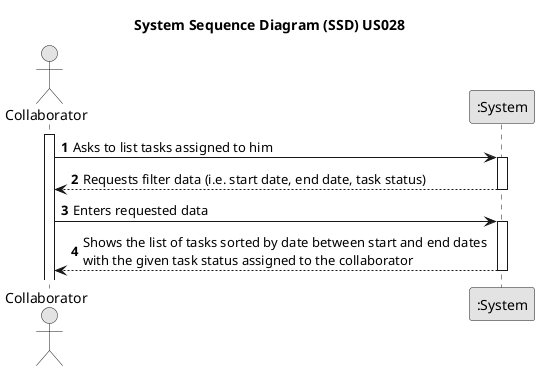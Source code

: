 @startuml
skinparam monochrome true
skinparam packageStyle rectangle
skinparam shadowing false

title System Sequence Diagram (SSD) US028

autonumber

actor "Collaborator" as ACTOR
participant ":System" as SYSTEM

activate ACTOR

ACTOR -> SYSTEM: Asks to list tasks assigned to him
activate SYSTEM
SYSTEM --> ACTOR: Requests filter data (i.e. start date, end date, task status)
deactivate SYSTEM

ACTOR -> SYSTEM: Enters requested data
activate SYSTEM
SYSTEM --> ACTOR: Shows the list of tasks sorted by date between start and end dates \nwith the given task status assigned to the collaborator
deactivate SYSTEM

@enduml
